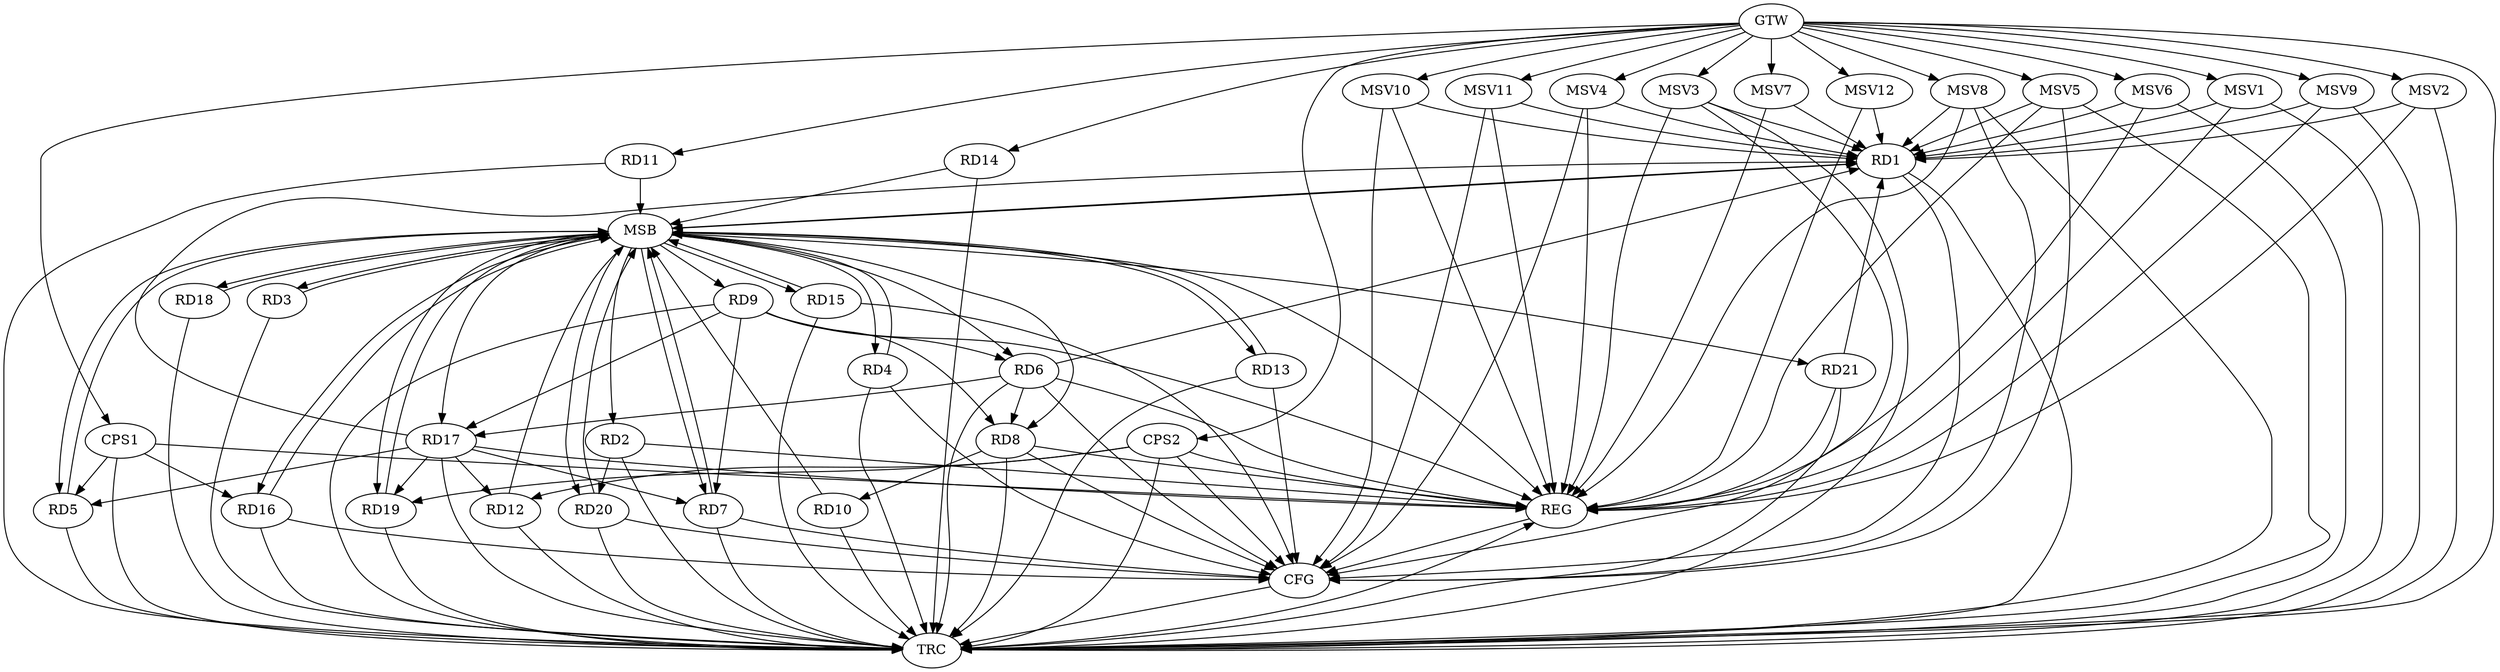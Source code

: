 strict digraph G {
  RD1 [ label="RD1" ];
  RD2 [ label="RD2" ];
  RD3 [ label="RD3" ];
  RD4 [ label="RD4" ];
  RD5 [ label="RD5" ];
  RD6 [ label="RD6" ];
  RD7 [ label="RD7" ];
  RD8 [ label="RD8" ];
  RD9 [ label="RD9" ];
  RD10 [ label="RD10" ];
  RD11 [ label="RD11" ];
  RD12 [ label="RD12" ];
  RD13 [ label="RD13" ];
  RD14 [ label="RD14" ];
  RD15 [ label="RD15" ];
  RD16 [ label="RD16" ];
  RD17 [ label="RD17" ];
  RD18 [ label="RD18" ];
  RD19 [ label="RD19" ];
  RD20 [ label="RD20" ];
  RD21 [ label="RD21" ];
  CPS1 [ label="CPS1" ];
  CPS2 [ label="CPS2" ];
  GTW [ label="GTW" ];
  REG [ label="REG" ];
  MSB [ label="MSB" ];
  CFG [ label="CFG" ];
  TRC [ label="TRC" ];
  MSV1 [ label="MSV1" ];
  MSV2 [ label="MSV2" ];
  MSV3 [ label="MSV3" ];
  MSV4 [ label="MSV4" ];
  MSV5 [ label="MSV5" ];
  MSV6 [ label="MSV6" ];
  MSV7 [ label="MSV7" ];
  MSV8 [ label="MSV8" ];
  MSV9 [ label="MSV9" ];
  MSV10 [ label="MSV10" ];
  MSV11 [ label="MSV11" ];
  MSV12 [ label="MSV12" ];
  RD6 -> RD1;
  RD17 -> RD1;
  RD21 -> RD1;
  RD2 -> RD20;
  RD17 -> RD5;
  RD6 -> RD8;
  RD9 -> RD6;
  RD6 -> RD17;
  RD9 -> RD7;
  RD17 -> RD7;
  RD9 -> RD8;
  RD8 -> RD10;
  RD9 -> RD17;
  RD17 -> RD12;
  RD17 -> RD19;
  CPS1 -> RD16;
  CPS1 -> RD5;
  CPS2 -> RD19;
  CPS2 -> RD12;
  GTW -> RD11;
  GTW -> RD14;
  GTW -> CPS1;
  GTW -> CPS2;
  RD2 -> REG;
  RD6 -> REG;
  RD8 -> REG;
  RD9 -> REG;
  RD17 -> REG;
  RD21 -> REG;
  CPS1 -> REG;
  CPS2 -> REG;
  RD1 -> MSB;
  MSB -> RD2;
  MSB -> REG;
  RD3 -> MSB;
  MSB -> RD7;
  MSB -> RD8;
  MSB -> RD17;
  RD4 -> MSB;
  MSB -> RD1;
  RD5 -> MSB;
  RD7 -> MSB;
  MSB -> RD3;
  MSB -> RD13;
  RD10 -> MSB;
  MSB -> RD9;
  MSB -> RD19;
  MSB -> RD20;
  RD11 -> MSB;
  MSB -> RD18;
  MSB -> RD21;
  RD12 -> MSB;
  MSB -> RD6;
  RD13 -> MSB;
  RD14 -> MSB;
  MSB -> RD4;
  RD15 -> MSB;
  MSB -> RD5;
  RD16 -> MSB;
  RD18 -> MSB;
  RD19 -> MSB;
  MSB -> RD16;
  RD20 -> MSB;
  MSB -> RD15;
  RD4 -> CFG;
  RD15 -> CFG;
  RD16 -> CFG;
  RD6 -> CFG;
  RD1 -> CFG;
  RD8 -> CFG;
  RD7 -> CFG;
  RD20 -> CFG;
  CPS2 -> CFG;
  RD13 -> CFG;
  REG -> CFG;
  RD1 -> TRC;
  RD2 -> TRC;
  RD3 -> TRC;
  RD4 -> TRC;
  RD5 -> TRC;
  RD6 -> TRC;
  RD7 -> TRC;
  RD8 -> TRC;
  RD9 -> TRC;
  RD10 -> TRC;
  RD11 -> TRC;
  RD12 -> TRC;
  RD13 -> TRC;
  RD14 -> TRC;
  RD15 -> TRC;
  RD16 -> TRC;
  RD17 -> TRC;
  RD18 -> TRC;
  RD19 -> TRC;
  RD20 -> TRC;
  RD21 -> TRC;
  CPS1 -> TRC;
  CPS2 -> TRC;
  GTW -> TRC;
  CFG -> TRC;
  TRC -> REG;
  MSV1 -> RD1;
  MSV2 -> RD1;
  GTW -> MSV1;
  MSV1 -> REG;
  MSV1 -> TRC;
  GTW -> MSV2;
  MSV2 -> REG;
  MSV2 -> TRC;
  MSV3 -> RD1;
  GTW -> MSV3;
  MSV3 -> REG;
  MSV3 -> TRC;
  MSV3 -> CFG;
  MSV4 -> RD1;
  MSV5 -> RD1;
  GTW -> MSV4;
  MSV4 -> REG;
  MSV4 -> CFG;
  GTW -> MSV5;
  MSV5 -> REG;
  MSV5 -> TRC;
  MSV5 -> CFG;
  MSV6 -> RD1;
  MSV7 -> RD1;
  GTW -> MSV6;
  MSV6 -> REG;
  MSV6 -> TRC;
  GTW -> MSV7;
  MSV7 -> REG;
  MSV8 -> RD1;
  GTW -> MSV8;
  MSV8 -> REG;
  MSV8 -> TRC;
  MSV8 -> CFG;
  MSV9 -> RD1;
  GTW -> MSV9;
  MSV9 -> REG;
  MSV9 -> TRC;
  MSV10 -> RD1;
  MSV11 -> RD1;
  GTW -> MSV10;
  MSV10 -> REG;
  MSV10 -> CFG;
  GTW -> MSV11;
  MSV11 -> REG;
  MSV11 -> CFG;
  MSV12 -> RD1;
  GTW -> MSV12;
  MSV12 -> REG;
}
